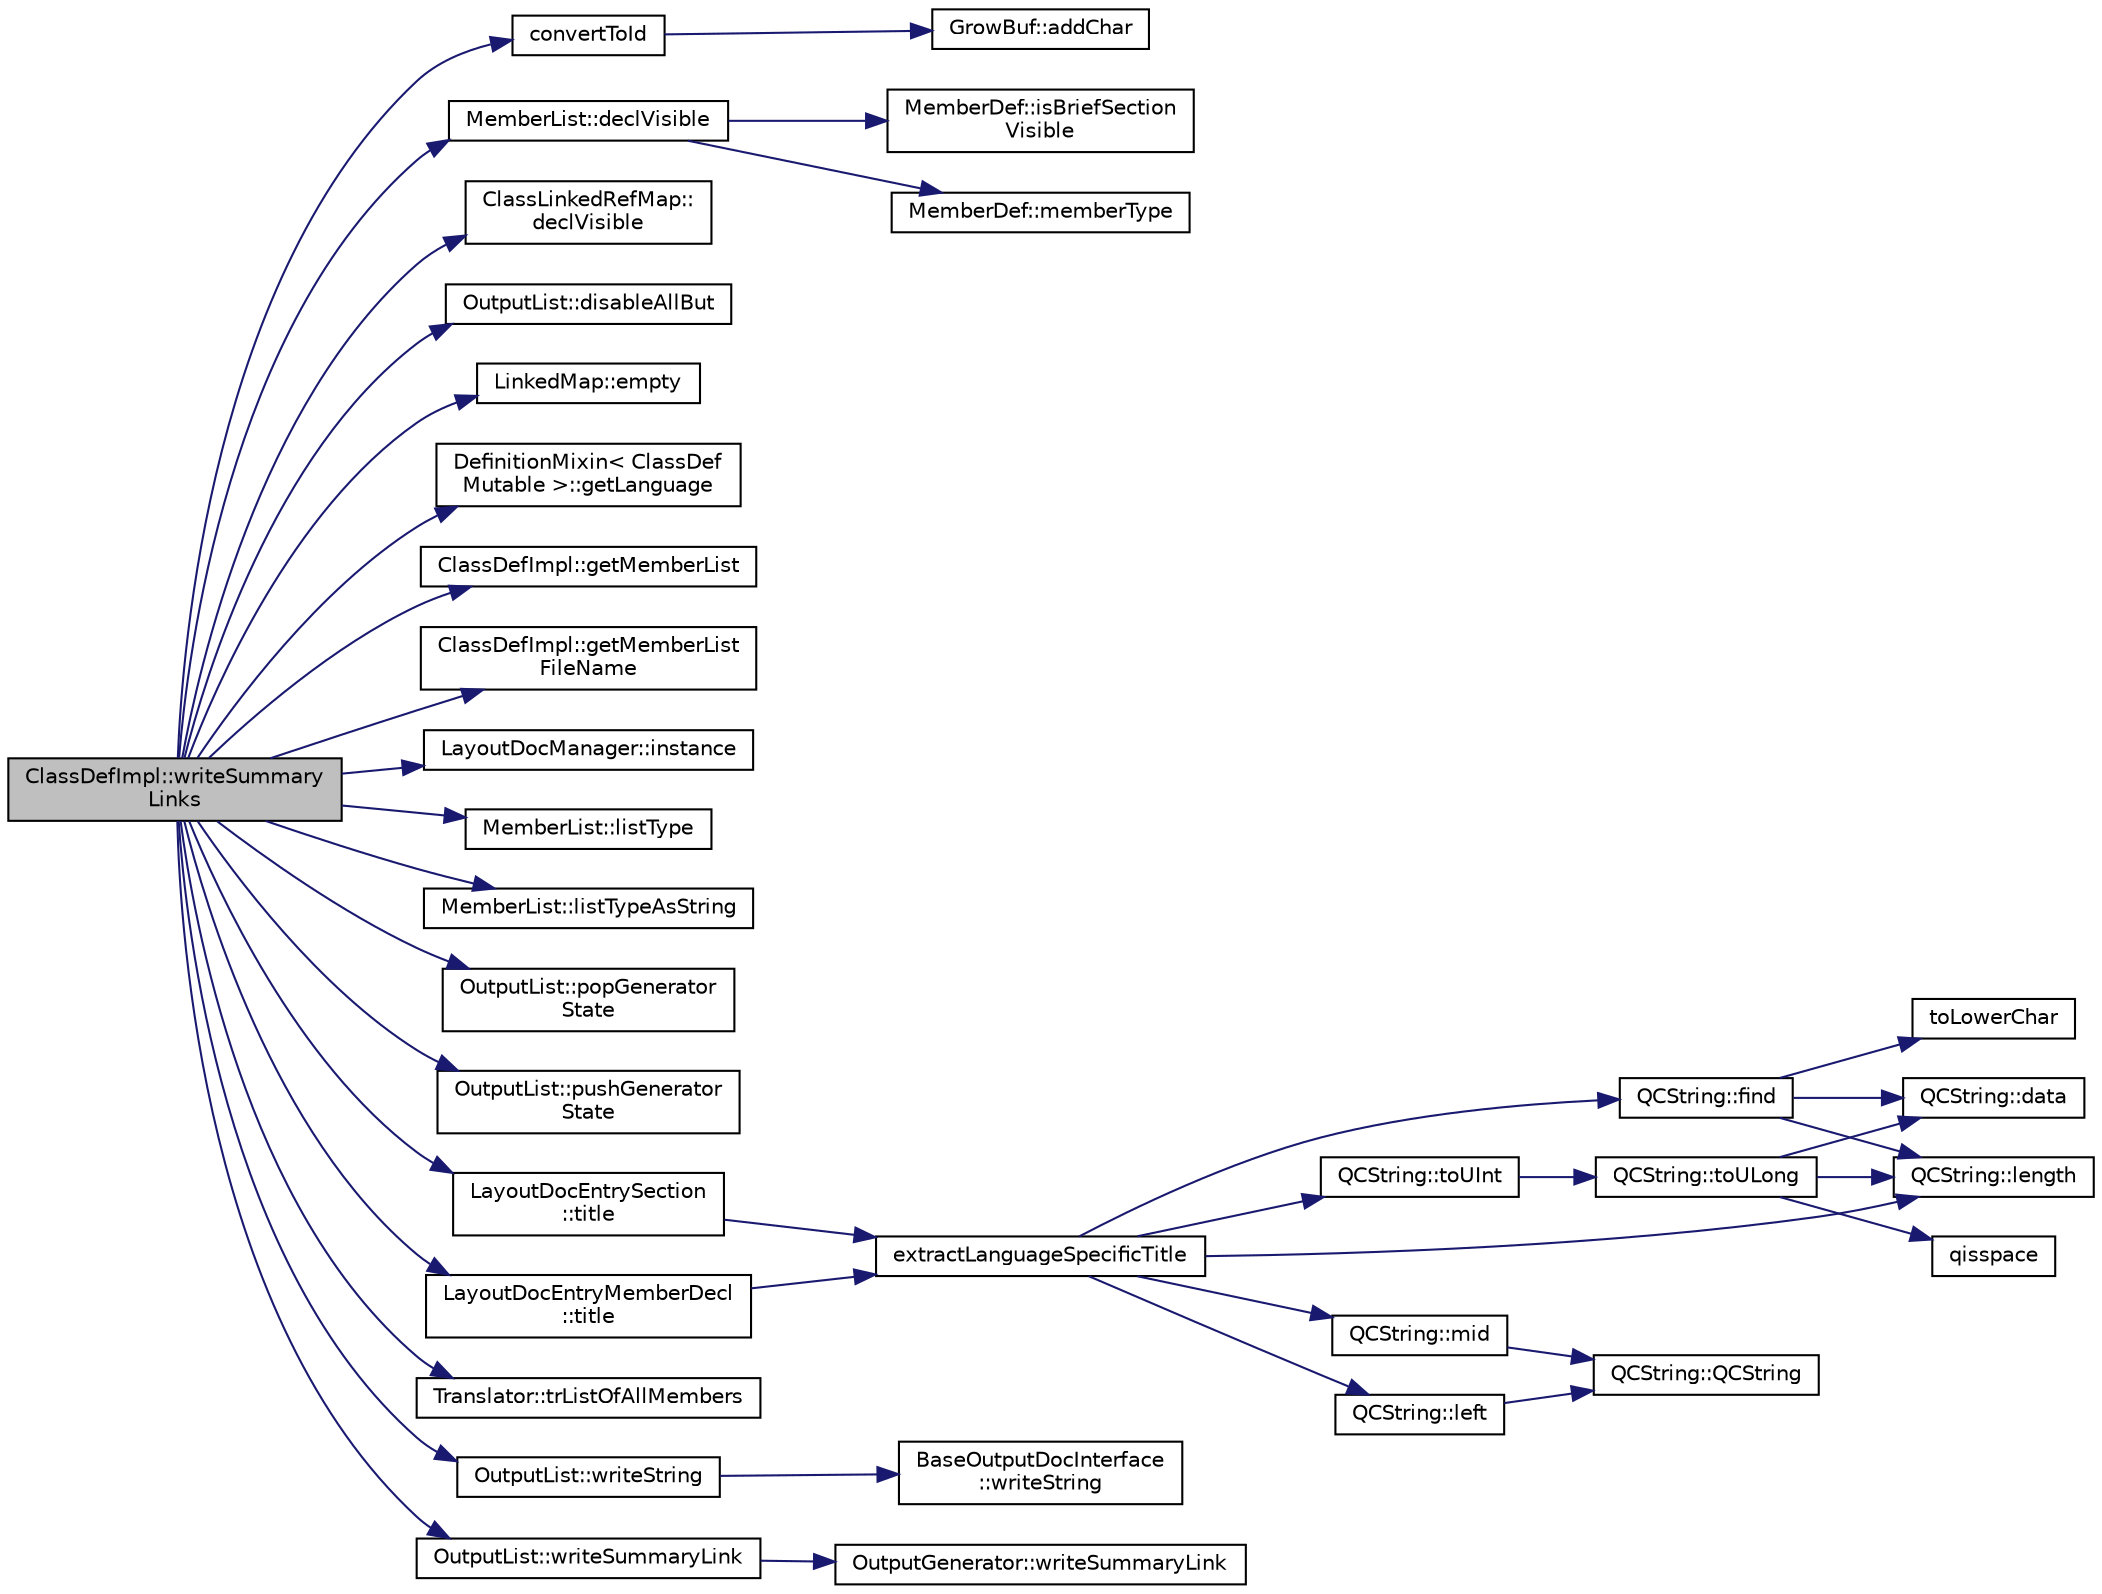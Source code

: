 digraph "ClassDefImpl::writeSummaryLinks"
{
 // LATEX_PDF_SIZE
  edge [fontname="Helvetica",fontsize="10",labelfontname="Helvetica",labelfontsize="10"];
  node [fontname="Helvetica",fontsize="10",shape=record];
  rankdir="LR";
  Node1 [label="ClassDefImpl::writeSummary\lLinks",height=0.2,width=0.4,color="black", fillcolor="grey75", style="filled", fontcolor="black",tooltip=" "];
  Node1 -> Node2 [color="midnightblue",fontsize="10",style="solid",fontname="Helvetica"];
  Node2 [label="convertToId",height=0.2,width=0.4,color="black", fillcolor="white", style="filled",URL="$util_8cpp.html#af333eebf6d2862cf38a30e084bc36e0d",tooltip=" "];
  Node2 -> Node3 [color="midnightblue",fontsize="10",style="solid",fontname="Helvetica"];
  Node3 [label="GrowBuf::addChar",height=0.2,width=0.4,color="black", fillcolor="white", style="filled",URL="$classGrowBuf.html#a46b4677f555d2abc718f26e71a59efda",tooltip=" "];
  Node1 -> Node4 [color="midnightblue",fontsize="10",style="solid",fontname="Helvetica"];
  Node4 [label="MemberList::declVisible",height=0.2,width=0.4,color="black", fillcolor="white", style="filled",URL="$classMemberList.html#af3e9802567a6e2df20e4714a7aed3807",tooltip=" "];
  Node4 -> Node5 [color="midnightblue",fontsize="10",style="solid",fontname="Helvetica"];
  Node5 [label="MemberDef::isBriefSection\lVisible",height=0.2,width=0.4,color="black", fillcolor="white", style="filled",URL="$classMemberDef.html#ad1902fdf699e7983c0dfc20a0e8192da",tooltip=" "];
  Node4 -> Node6 [color="midnightblue",fontsize="10",style="solid",fontname="Helvetica"];
  Node6 [label="MemberDef::memberType",height=0.2,width=0.4,color="black", fillcolor="white", style="filled",URL="$classMemberDef.html#abbdaf88716807e7ff82ed7502cde51fc",tooltip=" "];
  Node1 -> Node7 [color="midnightblue",fontsize="10",style="solid",fontname="Helvetica"];
  Node7 [label="ClassLinkedRefMap::\ldeclVisible",height=0.2,width=0.4,color="black", fillcolor="white", style="filled",URL="$classClassLinkedRefMap.html#a838ce9a0734d262e105e2f59cab41d9c",tooltip=" "];
  Node1 -> Node8 [color="midnightblue",fontsize="10",style="solid",fontname="Helvetica"];
  Node8 [label="OutputList::disableAllBut",height=0.2,width=0.4,color="black", fillcolor="white", style="filled",URL="$classOutputList.html#a73f9be626eea01f1ccd1b446dcf2c003",tooltip=" "];
  Node1 -> Node9 [color="midnightblue",fontsize="10",style="solid",fontname="Helvetica"];
  Node9 [label="LinkedMap::empty",height=0.2,width=0.4,color="black", fillcolor="white", style="filled",URL="$classLinkedMap.html#a9a1da7be0df75c8ef81cdb3d825c6df3",tooltip=" "];
  Node1 -> Node10 [color="midnightblue",fontsize="10",style="solid",fontname="Helvetica"];
  Node10 [label="DefinitionMixin\< ClassDef\lMutable \>::getLanguage",height=0.2,width=0.4,color="black", fillcolor="white", style="filled",URL="$classDefinitionMixin.html#a2ec39daf3ce8b2fcbeb38da43e840397",tooltip=" "];
  Node1 -> Node11 [color="midnightblue",fontsize="10",style="solid",fontname="Helvetica"];
  Node11 [label="ClassDefImpl::getMemberList",height=0.2,width=0.4,color="black", fillcolor="white", style="filled",URL="$classClassDefImpl.html#aa3a60cbf714583d56785f6ec4494a938",tooltip=" "];
  Node1 -> Node12 [color="midnightblue",fontsize="10",style="solid",fontname="Helvetica"];
  Node12 [label="ClassDefImpl::getMemberList\lFileName",height=0.2,width=0.4,color="black", fillcolor="white", style="filled",URL="$classClassDefImpl.html#a5953b35c11fe046c8e5384f2fd9b2041",tooltip=" "];
  Node1 -> Node13 [color="midnightblue",fontsize="10",style="solid",fontname="Helvetica"];
  Node13 [label="LayoutDocManager::instance",height=0.2,width=0.4,color="black", fillcolor="white", style="filled",URL="$classLayoutDocManager.html#a87bc2288833b8769bd03e47c58fbba6a",tooltip=" "];
  Node1 -> Node14 [color="midnightblue",fontsize="10",style="solid",fontname="Helvetica"];
  Node14 [label="MemberList::listType",height=0.2,width=0.4,color="black", fillcolor="white", style="filled",URL="$classMemberList.html#aa31a7d651481862036f72381f7e2a96d",tooltip=" "];
  Node1 -> Node15 [color="midnightblue",fontsize="10",style="solid",fontname="Helvetica"];
  Node15 [label="MemberList::listTypeAsString",height=0.2,width=0.4,color="black", fillcolor="white", style="filled",URL="$classMemberList.html#ac0fbfaf649f81b17c268d1cd56c41da6",tooltip=" "];
  Node1 -> Node16 [color="midnightblue",fontsize="10",style="solid",fontname="Helvetica"];
  Node16 [label="OutputList::popGenerator\lState",height=0.2,width=0.4,color="black", fillcolor="white", style="filled",URL="$classOutputList.html#a94eb1af2ea07425ef1faa539d24adcf8",tooltip=" "];
  Node1 -> Node17 [color="midnightblue",fontsize="10",style="solid",fontname="Helvetica"];
  Node17 [label="OutputList::pushGenerator\lState",height=0.2,width=0.4,color="black", fillcolor="white", style="filled",URL="$classOutputList.html#a885957a64f7d87aefb663c4ec903188f",tooltip=" "];
  Node1 -> Node18 [color="midnightblue",fontsize="10",style="solid",fontname="Helvetica"];
  Node18 [label="LayoutDocEntrySection\l::title",height=0.2,width=0.4,color="black", fillcolor="white", style="filled",URL="$structLayoutDocEntrySection.html#a363185aa61931f8aa77b4a6c71b6c62b",tooltip=" "];
  Node18 -> Node19 [color="midnightblue",fontsize="10",style="solid",fontname="Helvetica"];
  Node19 [label="extractLanguageSpecificTitle",height=0.2,width=0.4,color="black", fillcolor="white", style="filled",URL="$layout_8cpp.html#af079449c7fca1ffd687c7b964cceb15c",tooltip=" "];
  Node19 -> Node20 [color="midnightblue",fontsize="10",style="solid",fontname="Helvetica"];
  Node20 [label="QCString::find",height=0.2,width=0.4,color="black", fillcolor="white", style="filled",URL="$classQCString.html#a0182ece6b76dad6475dafb53e2faaf10",tooltip=" "];
  Node20 -> Node21 [color="midnightblue",fontsize="10",style="solid",fontname="Helvetica"];
  Node21 [label="QCString::data",height=0.2,width=0.4,color="black", fillcolor="white", style="filled",URL="$classQCString.html#ac3aa3ac1a1c36d3305eba22a2eb0d098",tooltip=" "];
  Node20 -> Node22 [color="midnightblue",fontsize="10",style="solid",fontname="Helvetica"];
  Node22 [label="QCString::length",height=0.2,width=0.4,color="black", fillcolor="white", style="filled",URL="$classQCString.html#ac52596733e9110b778019946d73fb268",tooltip=" "];
  Node20 -> Node23 [color="midnightblue",fontsize="10",style="solid",fontname="Helvetica"];
  Node23 [label="toLowerChar",height=0.2,width=0.4,color="black", fillcolor="white", style="filled",URL="$qcstring_8cpp.html#a4e545641f98651d4fb8299b407721f9b",tooltip=" "];
  Node19 -> Node24 [color="midnightblue",fontsize="10",style="solid",fontname="Helvetica"];
  Node24 [label="QCString::left",height=0.2,width=0.4,color="black", fillcolor="white", style="filled",URL="$classQCString.html#aecf8b66312c4e97333219cc344c11a4f",tooltip=" "];
  Node24 -> Node25 [color="midnightblue",fontsize="10",style="solid",fontname="Helvetica"];
  Node25 [label="QCString::QCString",height=0.2,width=0.4,color="black", fillcolor="white", style="filled",URL="$classQCString.html#ad691e1087cc03e14e00d1147ae0ecab7",tooltip=" "];
  Node19 -> Node22 [color="midnightblue",fontsize="10",style="solid",fontname="Helvetica"];
  Node19 -> Node26 [color="midnightblue",fontsize="10",style="solid",fontname="Helvetica"];
  Node26 [label="QCString::mid",height=0.2,width=0.4,color="black", fillcolor="white", style="filled",URL="$classQCString.html#a27136caf9c0bc4daca574cda6f113551",tooltip=" "];
  Node26 -> Node25 [color="midnightblue",fontsize="10",style="solid",fontname="Helvetica"];
  Node19 -> Node27 [color="midnightblue",fontsize="10",style="solid",fontname="Helvetica"];
  Node27 [label="QCString::toUInt",height=0.2,width=0.4,color="black", fillcolor="white", style="filled",URL="$classQCString.html#a6021caef1848cb349467bc969be95966",tooltip=" "];
  Node27 -> Node28 [color="midnightblue",fontsize="10",style="solid",fontname="Helvetica"];
  Node28 [label="QCString::toULong",height=0.2,width=0.4,color="black", fillcolor="white", style="filled",URL="$classQCString.html#a183b7ad64166a12bf3e0f21631b69d28",tooltip=" "];
  Node28 -> Node21 [color="midnightblue",fontsize="10",style="solid",fontname="Helvetica"];
  Node28 -> Node22 [color="midnightblue",fontsize="10",style="solid",fontname="Helvetica"];
  Node28 -> Node29 [color="midnightblue",fontsize="10",style="solid",fontname="Helvetica"];
  Node29 [label="qisspace",height=0.2,width=0.4,color="black", fillcolor="white", style="filled",URL="$qcstring_8h.html#a77c877f20c7388af72f6a936072b5109",tooltip=" "];
  Node1 -> Node30 [color="midnightblue",fontsize="10",style="solid",fontname="Helvetica"];
  Node30 [label="LayoutDocEntryMemberDecl\l::title",height=0.2,width=0.4,color="black", fillcolor="white", style="filled",URL="$structLayoutDocEntryMemberDecl.html#a20f84bd3015b092b218ec7eb7f66897e",tooltip=" "];
  Node30 -> Node19 [color="midnightblue",fontsize="10",style="solid",fontname="Helvetica"];
  Node1 -> Node31 [color="midnightblue",fontsize="10",style="solid",fontname="Helvetica"];
  Node31 [label="Translator::trListOfAllMembers",height=0.2,width=0.4,color="black", fillcolor="white", style="filled",URL="$classTranslator.html#ade3aeeb9d926bef235edea112a4aae3e",tooltip=" "];
  Node1 -> Node32 [color="midnightblue",fontsize="10",style="solid",fontname="Helvetica"];
  Node32 [label="OutputList::writeString",height=0.2,width=0.4,color="black", fillcolor="white", style="filled",URL="$classOutputList.html#a07cac8a8981da35314f77d8f3edb7f76",tooltip=" "];
  Node32 -> Node33 [color="midnightblue",fontsize="10",style="solid",fontname="Helvetica"];
  Node33 [label="BaseOutputDocInterface\l::writeString",height=0.2,width=0.4,color="black", fillcolor="white", style="filled",URL="$classBaseOutputDocInterface.html#a1b8c0b05080d0e73bc10a0dfaeb03320",tooltip=" "];
  Node1 -> Node34 [color="midnightblue",fontsize="10",style="solid",fontname="Helvetica"];
  Node34 [label="OutputList::writeSummaryLink",height=0.2,width=0.4,color="black", fillcolor="white", style="filled",URL="$classOutputList.html#a956032c76c8c263139658a08dfe1e07f",tooltip=" "];
  Node34 -> Node35 [color="midnightblue",fontsize="10",style="solid",fontname="Helvetica"];
  Node35 [label="OutputGenerator::writeSummaryLink",height=0.2,width=0.4,color="black", fillcolor="white", style="filled",URL="$classOutputGenerator.html#ac67a735b9bc5bbe345e8b6b3f48b5539",tooltip=" "];
}
